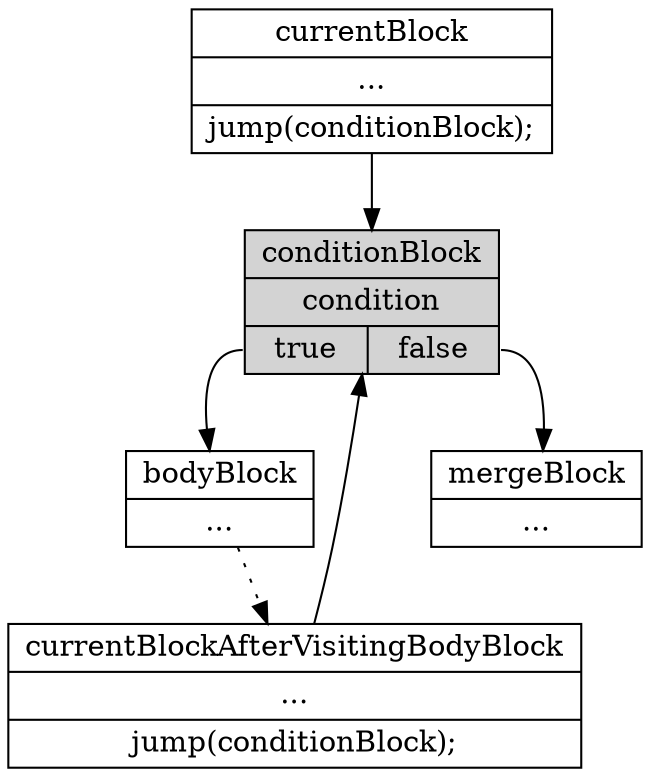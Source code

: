 digraph G {
    node [shape=record];
    conditionBlock [style=filled, color=black, fillcolor=lightgrey];
    currentBlock [label="{currentBlock|...|jump(conditionBlock);}"];
    conditionBlock [label="{conditionBlock|condition|{<true>true|<false>false}}"];
    currentBlockAfterVisitingBodyBlock [label="{currentBlockAfterVisitingBodyBlock|...|jump(conditionBlock);}"];
    bodyBlock [label="{bodyBlock|...}"];
    mergeBlock [label="{mergeBlock|...}"];
    currentBlock -> conditionBlock;
    conditionBlock:true -> bodyBlock;
    conditionBlock:false -> mergeBlock;
    bodyBlock -> currentBlockAfterVisitingBodyBlock [style=dotted];
    currentBlockAfterVisitingBodyBlock -> conditionBlock;
}